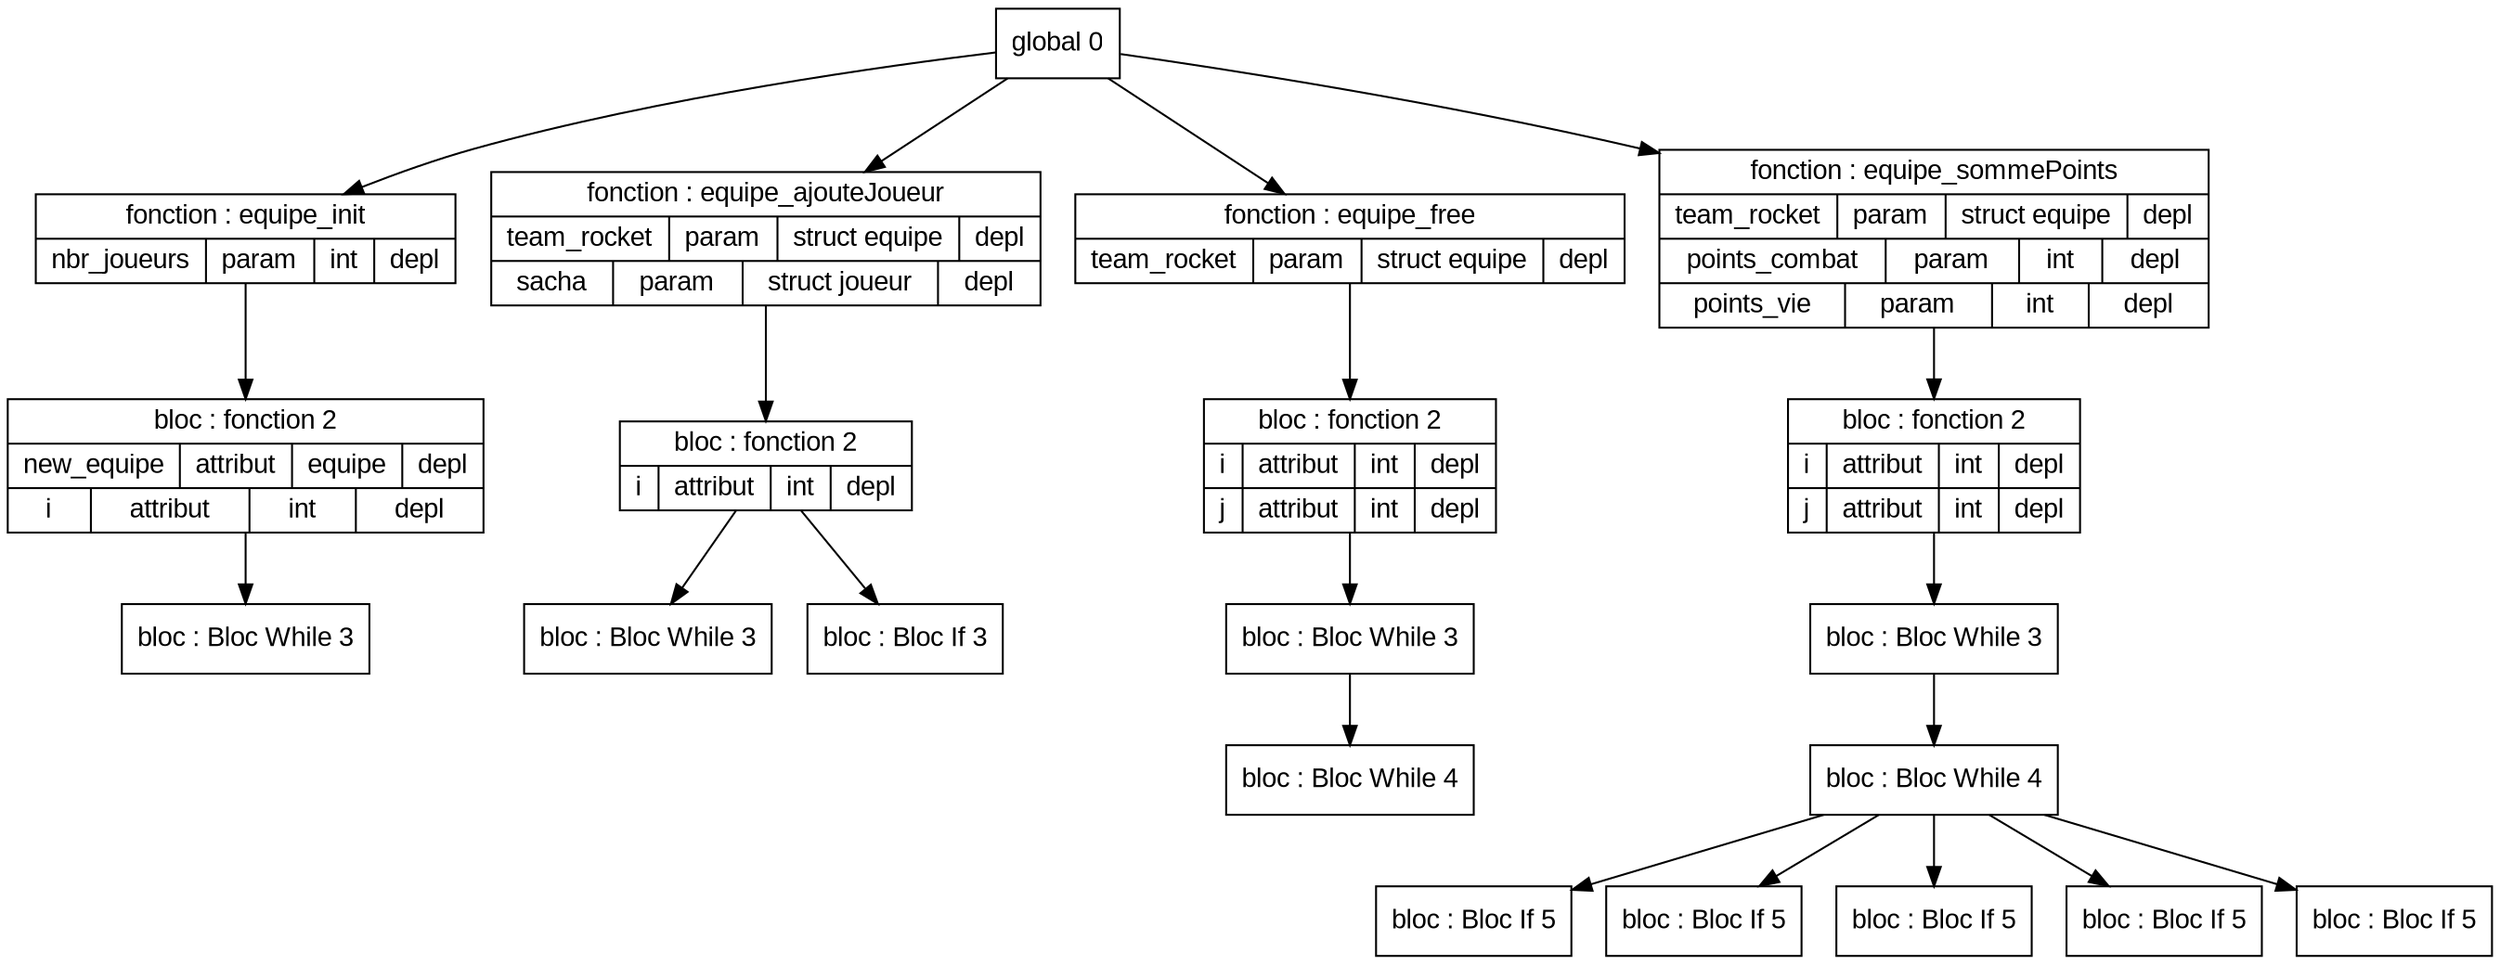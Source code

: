 digraph "tds"{

	node [fontname="Arial"];

	N3 [shape=record label="{ bloc : Bloc While  3
	}"];

	N2 [shape=record label="{ bloc : fonction  2
	| { new_equipe | attribut | equipe | depl }
	| { i | attribut | int | depl }
	}"];

	N1 [shape=record label="{ fonction : equipe_init
	| { nbr_joueurs | param | int | depl }
	}"];

	N6 [shape=record label="{ bloc : Bloc While  3
	}"];

	N7 [shape=record label="{ bloc : Bloc If  3
	}"];

	N5 [shape=record label="{ bloc : fonction  2
	| { i | attribut | int | depl }
	}"];

	N4 [shape=record label="{ fonction : equipe_ajouteJoueur
	| { team_rocket | param | struct equipe | depl }
	| { sacha | param | struct joueur | depl }
	}"];

	N11 [shape=record label="{ bloc : Bloc While  4
	}"];

	N10 [shape=record label="{ bloc : Bloc While  3
	}"];

	N9 [shape=record label="{ bloc : fonction  2
	| { i | attribut | int | depl }
	| { j | attribut | int | depl }
	}"];

	N8 [shape=record label="{ fonction : equipe_free
	| { team_rocket | param | struct equipe | depl }
	}"];

	N16 [shape=record label="{ bloc : Bloc If  5
	}"];

	N17 [shape=record label="{ bloc : Bloc If  5
	}"];

	N18 [shape=record label="{ bloc : Bloc If  5
	}"];

	N19 [shape=record label="{ bloc : Bloc If  5
	}"];

	N20 [shape=record label="{ bloc : Bloc If  5
	}"];

	N15 [shape=record label="{ bloc : Bloc While  4
	}"];

	N14 [shape=record label="{ bloc : Bloc While  3
	}"];

	N13 [shape=record label="{ bloc : fonction  2
	| { i | attribut | int | depl }
	| { j | attribut | int | depl }
	}"];

	N12 [shape=record label="{ fonction : equipe_sommePoints
	| { team_rocket | param | struct equipe | depl }
	| { points_combat | param | int | depl }
	| { points_vie | param | int | depl }
	}"];

	N0 [shape=record label="{ global 0
	}"];


	N0 -> N1; 
	N1 -> N2; 
	N2 -> N3; 
	N0 -> N4; 
	N4 -> N5; 
	N5 -> N6; 
	N5 -> N7; 
	N0 -> N8; 
	N8 -> N9; 
	N9 -> N10; 
	N10 -> N11; 
	N0 -> N12; 
	N12 -> N13; 
	N13 -> N14; 
	N14 -> N15; 
	N15 -> N16; 
	N15 -> N17; 
	N15 -> N18; 
	N15 -> N19; 
	N15 -> N20; 
}
